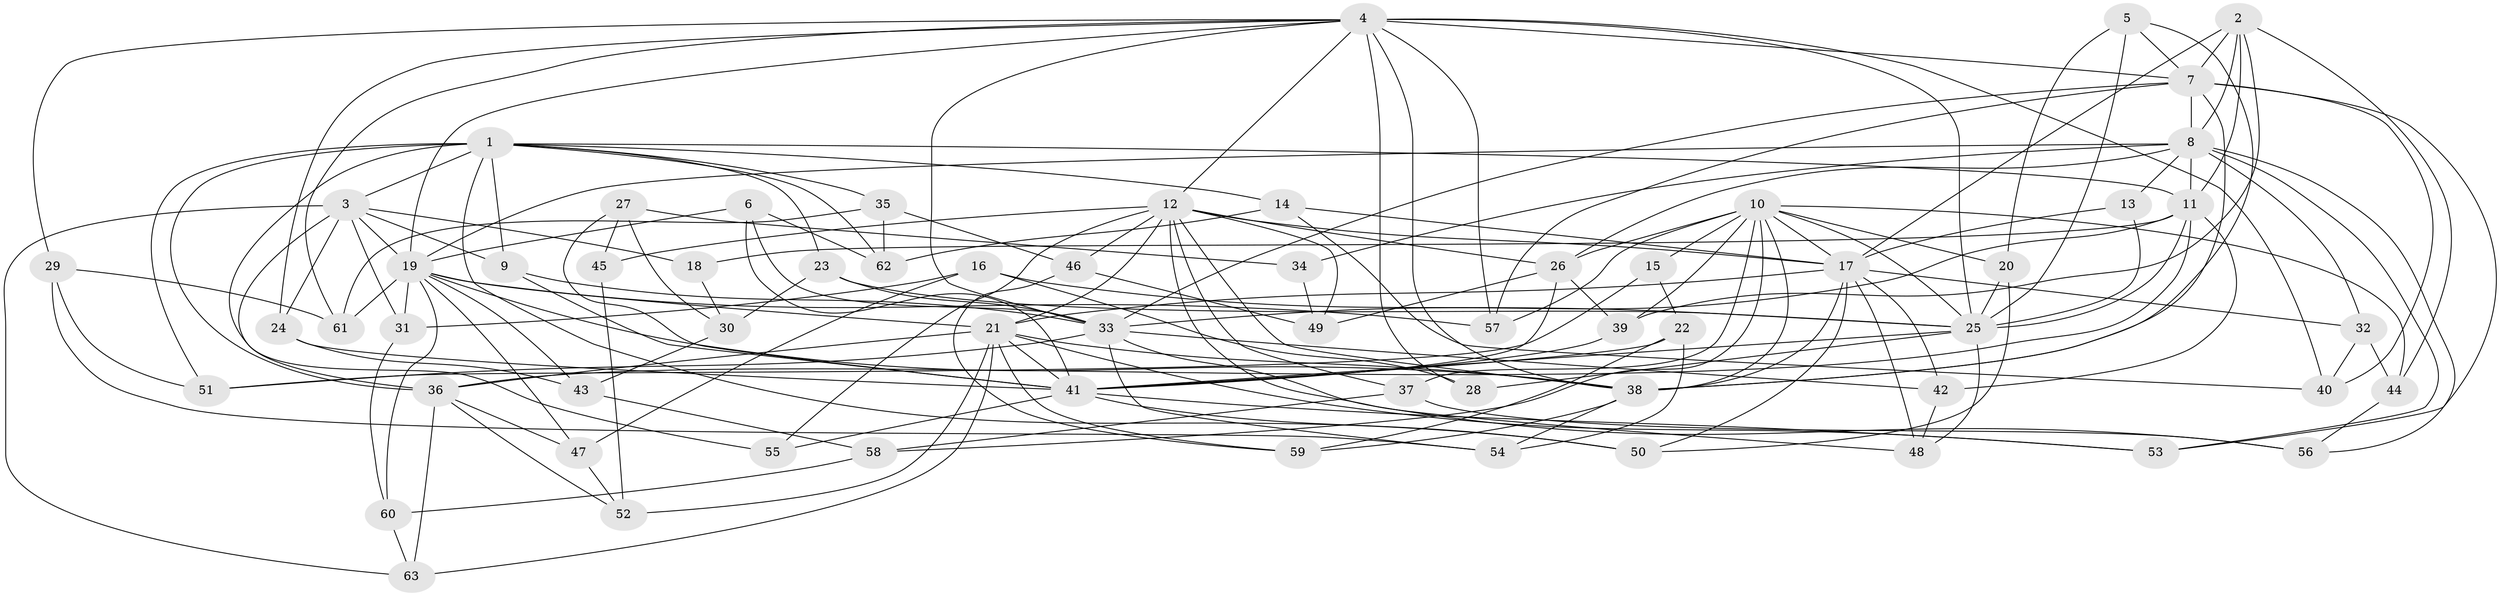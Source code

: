 // original degree distribution, {4: 1.0}
// Generated by graph-tools (version 1.1) at 2025/37/03/09/25 02:37:55]
// undirected, 63 vertices, 174 edges
graph export_dot {
graph [start="1"]
  node [color=gray90,style=filled];
  1;
  2;
  3;
  4;
  5;
  6;
  7;
  8;
  9;
  10;
  11;
  12;
  13;
  14;
  15;
  16;
  17;
  18;
  19;
  20;
  21;
  22;
  23;
  24;
  25;
  26;
  27;
  28;
  29;
  30;
  31;
  32;
  33;
  34;
  35;
  36;
  37;
  38;
  39;
  40;
  41;
  42;
  43;
  44;
  45;
  46;
  47;
  48;
  49;
  50;
  51;
  52;
  53;
  54;
  55;
  56;
  57;
  58;
  59;
  60;
  61;
  62;
  63;
  1 -- 3 [weight=1.0];
  1 -- 9 [weight=1.0];
  1 -- 11 [weight=1.0];
  1 -- 14 [weight=1.0];
  1 -- 23 [weight=1.0];
  1 -- 35 [weight=1.0];
  1 -- 36 [weight=1.0];
  1 -- 50 [weight=1.0];
  1 -- 51 [weight=1.0];
  1 -- 55 [weight=2.0];
  1 -- 62 [weight=1.0];
  2 -- 7 [weight=2.0];
  2 -- 8 [weight=2.0];
  2 -- 11 [weight=1.0];
  2 -- 17 [weight=1.0];
  2 -- 39 [weight=1.0];
  2 -- 44 [weight=1.0];
  3 -- 9 [weight=1.0];
  3 -- 18 [weight=2.0];
  3 -- 19 [weight=1.0];
  3 -- 24 [weight=1.0];
  3 -- 31 [weight=1.0];
  3 -- 36 [weight=2.0];
  3 -- 63 [weight=1.0];
  4 -- 7 [weight=1.0];
  4 -- 12 [weight=1.0];
  4 -- 19 [weight=1.0];
  4 -- 24 [weight=1.0];
  4 -- 25 [weight=1.0];
  4 -- 28 [weight=1.0];
  4 -- 29 [weight=1.0];
  4 -- 33 [weight=1.0];
  4 -- 38 [weight=1.0];
  4 -- 40 [weight=1.0];
  4 -- 57 [weight=1.0];
  4 -- 61 [weight=1.0];
  5 -- 7 [weight=1.0];
  5 -- 20 [weight=1.0];
  5 -- 25 [weight=1.0];
  5 -- 38 [weight=1.0];
  6 -- 19 [weight=1.0];
  6 -- 33 [weight=1.0];
  6 -- 41 [weight=1.0];
  6 -- 62 [weight=1.0];
  7 -- 8 [weight=1.0];
  7 -- 33 [weight=1.0];
  7 -- 38 [weight=1.0];
  7 -- 40 [weight=1.0];
  7 -- 53 [weight=1.0];
  7 -- 57 [weight=1.0];
  8 -- 11 [weight=1.0];
  8 -- 13 [weight=1.0];
  8 -- 19 [weight=1.0];
  8 -- 26 [weight=1.0];
  8 -- 32 [weight=1.0];
  8 -- 34 [weight=2.0];
  8 -- 53 [weight=1.0];
  8 -- 56 [weight=1.0];
  9 -- 33 [weight=1.0];
  9 -- 41 [weight=1.0];
  10 -- 15 [weight=2.0];
  10 -- 17 [weight=1.0];
  10 -- 20 [weight=1.0];
  10 -- 25 [weight=1.0];
  10 -- 26 [weight=1.0];
  10 -- 37 [weight=1.0];
  10 -- 38 [weight=1.0];
  10 -- 39 [weight=1.0];
  10 -- 44 [weight=1.0];
  10 -- 57 [weight=1.0];
  10 -- 58 [weight=1.0];
  11 -- 18 [weight=1.0];
  11 -- 25 [weight=1.0];
  11 -- 33 [weight=2.0];
  11 -- 36 [weight=1.0];
  11 -- 42 [weight=2.0];
  12 -- 17 [weight=1.0];
  12 -- 21 [weight=1.0];
  12 -- 26 [weight=1.0];
  12 -- 37 [weight=1.0];
  12 -- 38 [weight=1.0];
  12 -- 45 [weight=2.0];
  12 -- 46 [weight=1.0];
  12 -- 48 [weight=1.0];
  12 -- 49 [weight=1.0];
  12 -- 55 [weight=1.0];
  13 -- 17 [weight=2.0];
  13 -- 25 [weight=1.0];
  14 -- 17 [weight=1.0];
  14 -- 40 [weight=1.0];
  14 -- 62 [weight=1.0];
  15 -- 22 [weight=1.0];
  15 -- 51 [weight=1.0];
  16 -- 25 [weight=1.0];
  16 -- 28 [weight=1.0];
  16 -- 31 [weight=1.0];
  16 -- 47 [weight=1.0];
  17 -- 21 [weight=1.0];
  17 -- 32 [weight=1.0];
  17 -- 38 [weight=1.0];
  17 -- 42 [weight=1.0];
  17 -- 48 [weight=1.0];
  17 -- 50 [weight=1.0];
  18 -- 30 [weight=1.0];
  19 -- 21 [weight=1.0];
  19 -- 31 [weight=1.0];
  19 -- 38 [weight=1.0];
  19 -- 43 [weight=1.0];
  19 -- 47 [weight=1.0];
  19 -- 57 [weight=1.0];
  19 -- 60 [weight=1.0];
  19 -- 61 [weight=1.0];
  20 -- 25 [weight=1.0];
  20 -- 50 [weight=1.0];
  21 -- 36 [weight=1.0];
  21 -- 38 [weight=1.0];
  21 -- 41 [weight=1.0];
  21 -- 52 [weight=1.0];
  21 -- 53 [weight=1.0];
  21 -- 59 [weight=1.0];
  21 -- 63 [weight=1.0];
  22 -- 41 [weight=1.0];
  22 -- 54 [weight=1.0];
  22 -- 59 [weight=1.0];
  23 -- 25 [weight=1.0];
  23 -- 30 [weight=1.0];
  23 -- 33 [weight=1.0];
  24 -- 41 [weight=1.0];
  24 -- 43 [weight=1.0];
  25 -- 28 [weight=2.0];
  25 -- 41 [weight=1.0];
  25 -- 48 [weight=1.0];
  26 -- 39 [weight=1.0];
  26 -- 41 [weight=1.0];
  26 -- 49 [weight=1.0];
  27 -- 30 [weight=1.0];
  27 -- 34 [weight=1.0];
  27 -- 41 [weight=1.0];
  27 -- 45 [weight=1.0];
  29 -- 51 [weight=1.0];
  29 -- 54 [weight=1.0];
  29 -- 61 [weight=1.0];
  30 -- 43 [weight=1.0];
  31 -- 60 [weight=1.0];
  32 -- 40 [weight=1.0];
  32 -- 44 [weight=1.0];
  33 -- 42 [weight=2.0];
  33 -- 51 [weight=1.0];
  33 -- 54 [weight=1.0];
  33 -- 56 [weight=1.0];
  34 -- 49 [weight=1.0];
  35 -- 46 [weight=1.0];
  35 -- 61 [weight=1.0];
  35 -- 62 [weight=1.0];
  36 -- 47 [weight=1.0];
  36 -- 52 [weight=1.0];
  36 -- 63 [weight=1.0];
  37 -- 56 [weight=1.0];
  37 -- 58 [weight=1.0];
  38 -- 54 [weight=1.0];
  38 -- 59 [weight=1.0];
  39 -- 41 [weight=1.0];
  41 -- 50 [weight=1.0];
  41 -- 53 [weight=1.0];
  41 -- 55 [weight=1.0];
  42 -- 48 [weight=1.0];
  43 -- 58 [weight=1.0];
  44 -- 56 [weight=1.0];
  45 -- 52 [weight=1.0];
  46 -- 49 [weight=1.0];
  46 -- 59 [weight=1.0];
  47 -- 52 [weight=1.0];
  58 -- 60 [weight=1.0];
  60 -- 63 [weight=1.0];
}
